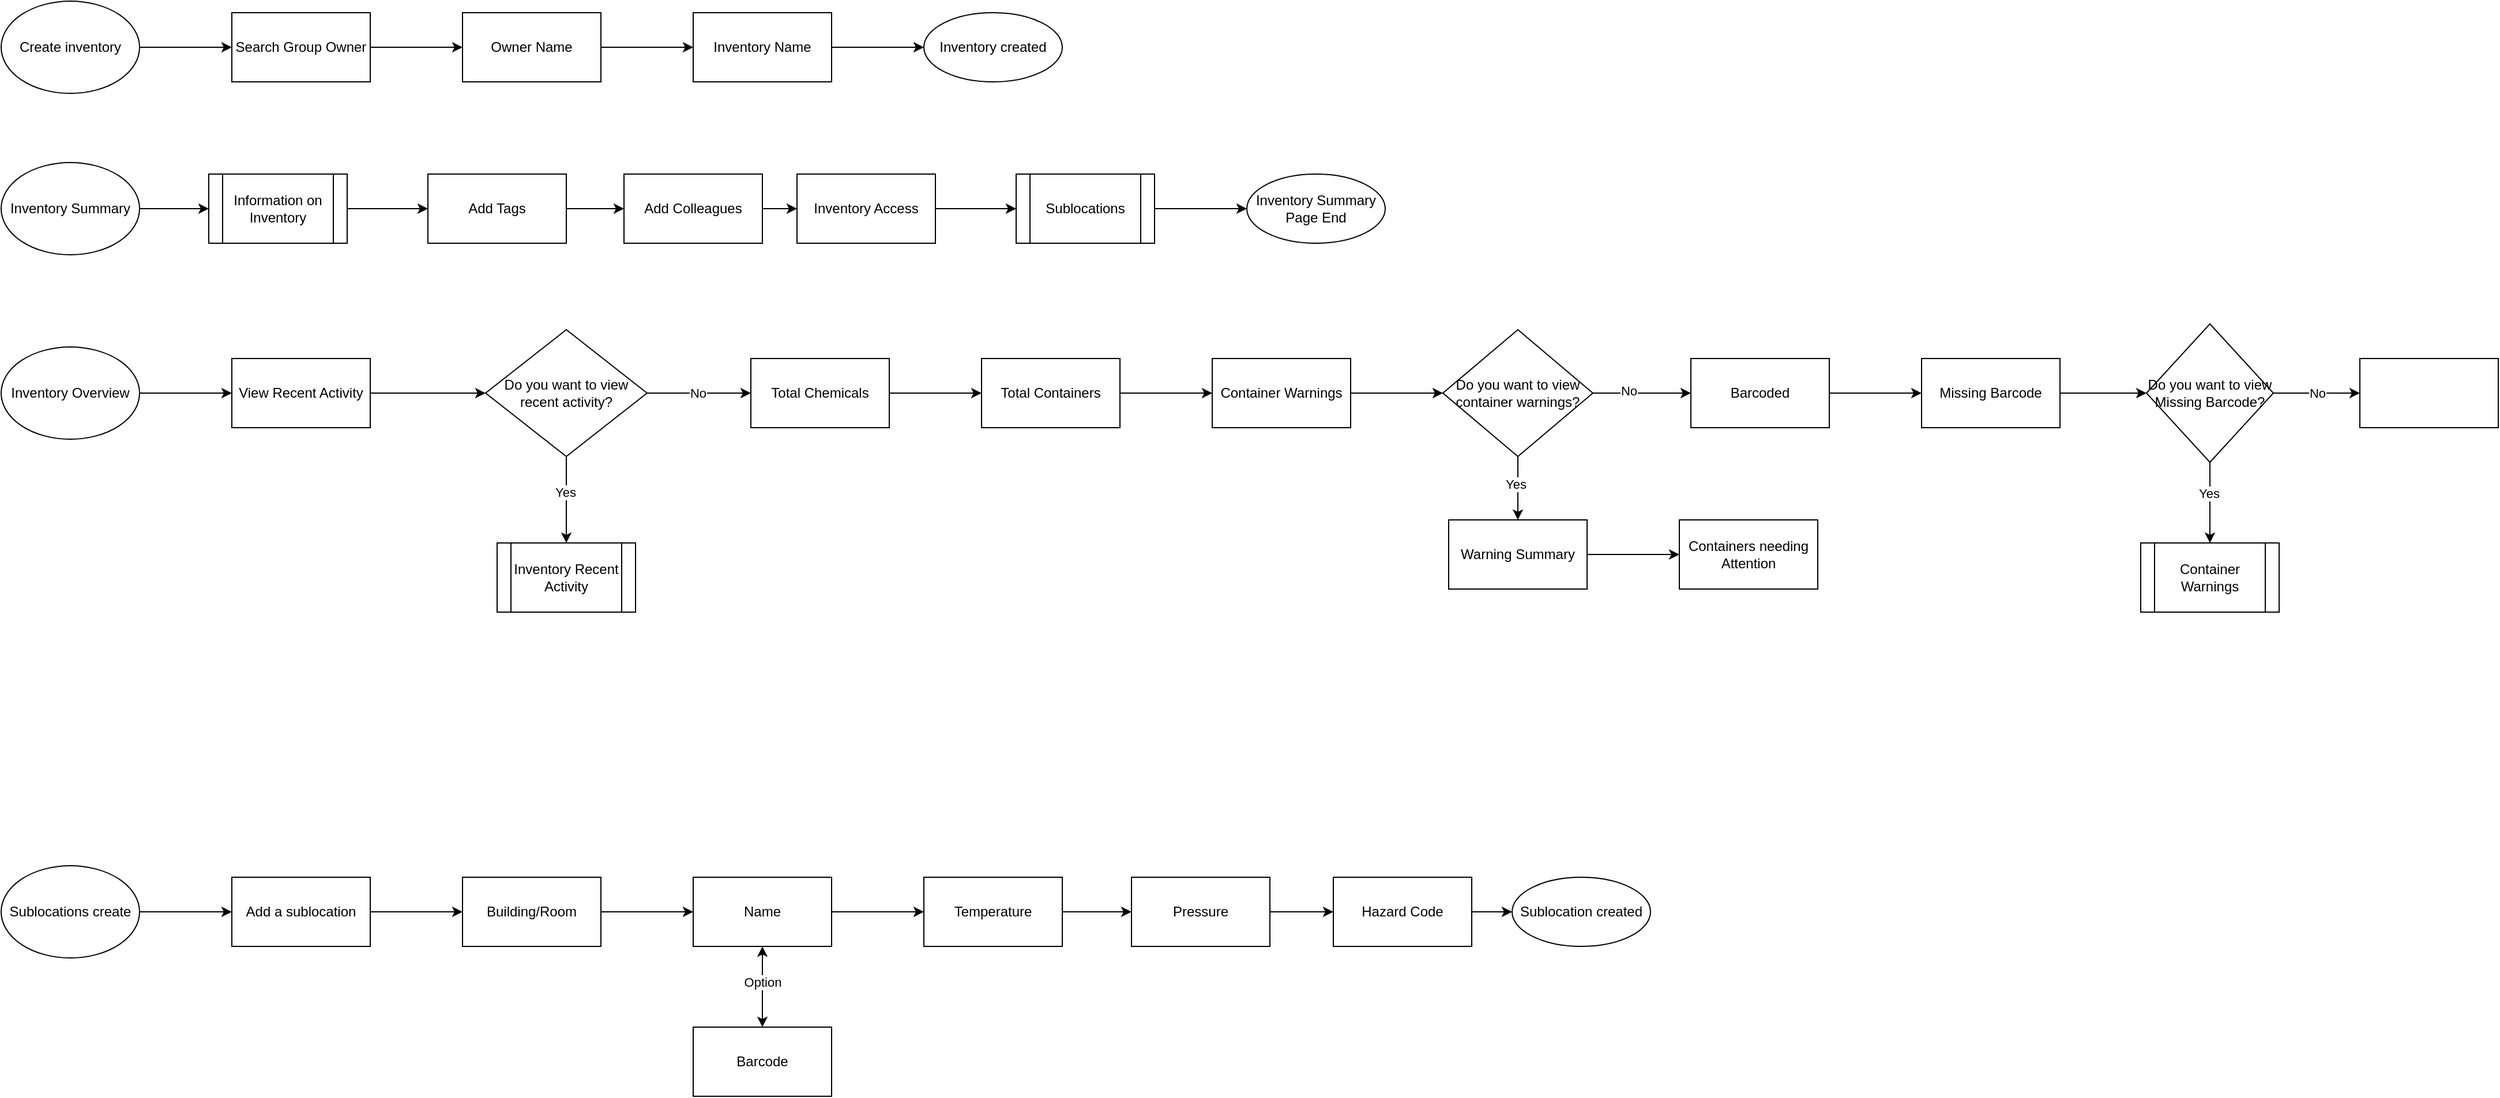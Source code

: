 <mxfile version="16.1.0" type="github">
  <diagram id="J8h-p7_rt16rRzqVJKDh" name="Page-1">
    <mxGraphModel dx="1017" dy="561" grid="1" gridSize="10" guides="1" tooltips="1" connect="1" arrows="1" fold="1" page="1" pageScale="1" pageWidth="850" pageHeight="1100" math="0" shadow="0">
      <root>
        <mxCell id="0" />
        <mxCell id="1" parent="0" />
        <mxCell id="U2cnuOnHCQHUp6ca9xCw-3" value="" style="edgeStyle=orthogonalEdgeStyle;rounded=0;orthogonalLoop=1;jettySize=auto;html=1;" edge="1" parent="1" source="U2cnuOnHCQHUp6ca9xCw-1" target="U2cnuOnHCQHUp6ca9xCw-2">
          <mxGeometry relative="1" as="geometry" />
        </mxCell>
        <mxCell id="U2cnuOnHCQHUp6ca9xCw-1" value="Create inventory" style="ellipse;whiteSpace=wrap;html=1;" vertex="1" parent="1">
          <mxGeometry x="70" y="70" width="120" height="80" as="geometry" />
        </mxCell>
        <mxCell id="U2cnuOnHCQHUp6ca9xCw-5" value="" style="edgeStyle=orthogonalEdgeStyle;rounded=0;orthogonalLoop=1;jettySize=auto;html=1;" edge="1" parent="1" source="U2cnuOnHCQHUp6ca9xCw-2" target="U2cnuOnHCQHUp6ca9xCw-4">
          <mxGeometry relative="1" as="geometry" />
        </mxCell>
        <mxCell id="U2cnuOnHCQHUp6ca9xCw-2" value="Search Group Owner" style="whiteSpace=wrap;html=1;" vertex="1" parent="1">
          <mxGeometry x="270" y="80" width="120" height="60" as="geometry" />
        </mxCell>
        <mxCell id="U2cnuOnHCQHUp6ca9xCw-8" value="" style="edgeStyle=orthogonalEdgeStyle;rounded=0;orthogonalLoop=1;jettySize=auto;html=1;" edge="1" parent="1" source="U2cnuOnHCQHUp6ca9xCw-4" target="U2cnuOnHCQHUp6ca9xCw-7">
          <mxGeometry relative="1" as="geometry" />
        </mxCell>
        <mxCell id="U2cnuOnHCQHUp6ca9xCw-4" value="Owner Name" style="whiteSpace=wrap;html=1;" vertex="1" parent="1">
          <mxGeometry x="470" y="80" width="120" height="60" as="geometry" />
        </mxCell>
        <mxCell id="U2cnuOnHCQHUp6ca9xCw-10" value="" style="edgeStyle=orthogonalEdgeStyle;rounded=0;orthogonalLoop=1;jettySize=auto;html=1;" edge="1" parent="1" source="U2cnuOnHCQHUp6ca9xCw-7" target="U2cnuOnHCQHUp6ca9xCw-9">
          <mxGeometry relative="1" as="geometry" />
        </mxCell>
        <mxCell id="U2cnuOnHCQHUp6ca9xCw-7" value="Inventory Name" style="whiteSpace=wrap;html=1;" vertex="1" parent="1">
          <mxGeometry x="670" y="80" width="120" height="60" as="geometry" />
        </mxCell>
        <mxCell id="U2cnuOnHCQHUp6ca9xCw-9" value="Inventory created" style="ellipse;whiteSpace=wrap;html=1;" vertex="1" parent="1">
          <mxGeometry x="870" y="80" width="120" height="60" as="geometry" />
        </mxCell>
        <mxCell id="U2cnuOnHCQHUp6ca9xCw-21" value="" style="edgeStyle=orthogonalEdgeStyle;rounded=0;orthogonalLoop=1;jettySize=auto;html=1;" edge="1" parent="1" source="U2cnuOnHCQHUp6ca9xCw-11" target="U2cnuOnHCQHUp6ca9xCw-20">
          <mxGeometry relative="1" as="geometry" />
        </mxCell>
        <mxCell id="U2cnuOnHCQHUp6ca9xCw-11" value="Inventory Summary" style="ellipse;whiteSpace=wrap;html=1;" vertex="1" parent="1">
          <mxGeometry x="70" y="210" width="120" height="80" as="geometry" />
        </mxCell>
        <mxCell id="U2cnuOnHCQHUp6ca9xCw-30" value="" style="edgeStyle=orthogonalEdgeStyle;rounded=0;orthogonalLoop=1;jettySize=auto;html=1;" edge="1" parent="1" source="U2cnuOnHCQHUp6ca9xCw-14" target="U2cnuOnHCQHUp6ca9xCw-29">
          <mxGeometry relative="1" as="geometry" />
        </mxCell>
        <mxCell id="U2cnuOnHCQHUp6ca9xCw-14" value="Sublocations" style="shape=process;whiteSpace=wrap;html=1;backgroundOutline=1;" vertex="1" parent="1">
          <mxGeometry x="950" y="220" width="120" height="60" as="geometry" />
        </mxCell>
        <mxCell id="U2cnuOnHCQHUp6ca9xCw-24" value="" style="edgeStyle=orthogonalEdgeStyle;rounded=0;orthogonalLoop=1;jettySize=auto;html=1;" edge="1" parent="1" source="U2cnuOnHCQHUp6ca9xCw-17" target="U2cnuOnHCQHUp6ca9xCw-23">
          <mxGeometry relative="1" as="geometry" />
        </mxCell>
        <mxCell id="U2cnuOnHCQHUp6ca9xCw-17" value="Add Tags" style="whiteSpace=wrap;html=1;" vertex="1" parent="1">
          <mxGeometry x="440" y="220" width="120" height="60" as="geometry" />
        </mxCell>
        <mxCell id="U2cnuOnHCQHUp6ca9xCw-22" value="" style="edgeStyle=orthogonalEdgeStyle;rounded=0;orthogonalLoop=1;jettySize=auto;html=1;" edge="1" parent="1" source="U2cnuOnHCQHUp6ca9xCw-20" target="U2cnuOnHCQHUp6ca9xCw-17">
          <mxGeometry relative="1" as="geometry" />
        </mxCell>
        <mxCell id="U2cnuOnHCQHUp6ca9xCw-20" value="&lt;span&gt;Information on Inventory&lt;/span&gt;" style="shape=process;whiteSpace=wrap;html=1;backgroundOutline=1;" vertex="1" parent="1">
          <mxGeometry x="250" y="220" width="120" height="60" as="geometry" />
        </mxCell>
        <mxCell id="U2cnuOnHCQHUp6ca9xCw-27" value="" style="edgeStyle=orthogonalEdgeStyle;rounded=0;orthogonalLoop=1;jettySize=auto;html=1;" edge="1" parent="1" source="U2cnuOnHCQHUp6ca9xCw-23" target="U2cnuOnHCQHUp6ca9xCw-26">
          <mxGeometry relative="1" as="geometry" />
        </mxCell>
        <mxCell id="U2cnuOnHCQHUp6ca9xCw-23" value="Add Colleagues" style="whiteSpace=wrap;html=1;" vertex="1" parent="1">
          <mxGeometry x="610" y="220" width="120" height="60" as="geometry" />
        </mxCell>
        <mxCell id="U2cnuOnHCQHUp6ca9xCw-28" value="" style="edgeStyle=orthogonalEdgeStyle;rounded=0;orthogonalLoop=1;jettySize=auto;html=1;" edge="1" parent="1" source="U2cnuOnHCQHUp6ca9xCw-26" target="U2cnuOnHCQHUp6ca9xCw-14">
          <mxGeometry relative="1" as="geometry" />
        </mxCell>
        <mxCell id="U2cnuOnHCQHUp6ca9xCw-26" value="Inventory Access" style="whiteSpace=wrap;html=1;" vertex="1" parent="1">
          <mxGeometry x="760" y="220" width="120" height="60" as="geometry" />
        </mxCell>
        <mxCell id="U2cnuOnHCQHUp6ca9xCw-29" value="Inventory Summary Page End" style="ellipse;whiteSpace=wrap;html=1;" vertex="1" parent="1">
          <mxGeometry x="1150" y="220" width="120" height="60" as="geometry" />
        </mxCell>
        <mxCell id="U2cnuOnHCQHUp6ca9xCw-33" value="" style="edgeStyle=orthogonalEdgeStyle;rounded=0;orthogonalLoop=1;jettySize=auto;html=1;" edge="1" parent="1" source="U2cnuOnHCQHUp6ca9xCw-31" target="U2cnuOnHCQHUp6ca9xCw-32">
          <mxGeometry relative="1" as="geometry" />
        </mxCell>
        <mxCell id="U2cnuOnHCQHUp6ca9xCw-31" value="Sublocations create" style="ellipse;whiteSpace=wrap;html=1;" vertex="1" parent="1">
          <mxGeometry x="70" y="820" width="120" height="80" as="geometry" />
        </mxCell>
        <mxCell id="U2cnuOnHCQHUp6ca9xCw-35" value="" style="edgeStyle=orthogonalEdgeStyle;rounded=0;orthogonalLoop=1;jettySize=auto;html=1;" edge="1" parent="1" source="U2cnuOnHCQHUp6ca9xCw-32" target="U2cnuOnHCQHUp6ca9xCw-34">
          <mxGeometry relative="1" as="geometry" />
        </mxCell>
        <mxCell id="U2cnuOnHCQHUp6ca9xCw-32" value="Add a sublocation" style="whiteSpace=wrap;html=1;" vertex="1" parent="1">
          <mxGeometry x="270" y="830" width="120" height="60" as="geometry" />
        </mxCell>
        <mxCell id="U2cnuOnHCQHUp6ca9xCw-37" value="" style="edgeStyle=orthogonalEdgeStyle;rounded=0;orthogonalLoop=1;jettySize=auto;html=1;" edge="1" parent="1" source="U2cnuOnHCQHUp6ca9xCw-34" target="U2cnuOnHCQHUp6ca9xCw-36">
          <mxGeometry relative="1" as="geometry" />
        </mxCell>
        <mxCell id="U2cnuOnHCQHUp6ca9xCw-34" value="Building/Room" style="whiteSpace=wrap;html=1;" vertex="1" parent="1">
          <mxGeometry x="470" y="830" width="120" height="60" as="geometry" />
        </mxCell>
        <mxCell id="U2cnuOnHCQHUp6ca9xCw-42" value="" style="edgeStyle=orthogonalEdgeStyle;rounded=0;orthogonalLoop=1;jettySize=auto;html=1;" edge="1" parent="1" source="U2cnuOnHCQHUp6ca9xCw-36" target="U2cnuOnHCQHUp6ca9xCw-41">
          <mxGeometry relative="1" as="geometry" />
        </mxCell>
        <mxCell id="U2cnuOnHCQHUp6ca9xCw-36" value="Name" style="whiteSpace=wrap;html=1;" vertex="1" parent="1">
          <mxGeometry x="670" y="830" width="120" height="60" as="geometry" />
        </mxCell>
        <mxCell id="U2cnuOnHCQHUp6ca9xCw-38" value="Barcode" style="whiteSpace=wrap;html=1;" vertex="1" parent="1">
          <mxGeometry x="670" y="960" width="120" height="60" as="geometry" />
        </mxCell>
        <mxCell id="U2cnuOnHCQHUp6ca9xCw-40" value="" style="endArrow=classic;startArrow=classic;html=1;rounded=0;entryX=0.5;entryY=1;entryDx=0;entryDy=0;exitX=0.5;exitY=0;exitDx=0;exitDy=0;" edge="1" parent="1" source="U2cnuOnHCQHUp6ca9xCw-38" target="U2cnuOnHCQHUp6ca9xCw-36">
          <mxGeometry width="50" height="50" relative="1" as="geometry">
            <mxPoint x="580" y="990" as="sourcePoint" />
            <mxPoint x="630" y="940" as="targetPoint" />
          </mxGeometry>
        </mxCell>
        <mxCell id="U2cnuOnHCQHUp6ca9xCw-47" value="Option" style="edgeLabel;html=1;align=center;verticalAlign=middle;resizable=0;points=[];" vertex="1" connectable="0" parent="U2cnuOnHCQHUp6ca9xCw-40">
          <mxGeometry x="0.114" relative="1" as="geometry">
            <mxPoint as="offset" />
          </mxGeometry>
        </mxCell>
        <mxCell id="U2cnuOnHCQHUp6ca9xCw-44" value="" style="edgeStyle=orthogonalEdgeStyle;rounded=0;orthogonalLoop=1;jettySize=auto;html=1;" edge="1" parent="1" source="U2cnuOnHCQHUp6ca9xCw-41" target="U2cnuOnHCQHUp6ca9xCw-43">
          <mxGeometry relative="1" as="geometry" />
        </mxCell>
        <mxCell id="U2cnuOnHCQHUp6ca9xCw-41" value="Temperature" style="whiteSpace=wrap;html=1;" vertex="1" parent="1">
          <mxGeometry x="870" y="830" width="120" height="60" as="geometry" />
        </mxCell>
        <mxCell id="U2cnuOnHCQHUp6ca9xCw-51" value="" style="edgeStyle=orthogonalEdgeStyle;rounded=0;orthogonalLoop=1;jettySize=auto;html=1;" edge="1" parent="1" source="U2cnuOnHCQHUp6ca9xCw-43" target="U2cnuOnHCQHUp6ca9xCw-50">
          <mxGeometry relative="1" as="geometry" />
        </mxCell>
        <mxCell id="U2cnuOnHCQHUp6ca9xCw-43" value="Pressure" style="whiteSpace=wrap;html=1;" vertex="1" parent="1">
          <mxGeometry x="1050" y="830" width="120" height="60" as="geometry" />
        </mxCell>
        <mxCell id="U2cnuOnHCQHUp6ca9xCw-45" value="Sublocation created" style="ellipse;whiteSpace=wrap;html=1;" vertex="1" parent="1">
          <mxGeometry x="1380" y="830" width="120" height="60" as="geometry" />
        </mxCell>
        <mxCell id="U2cnuOnHCQHUp6ca9xCw-52" value="" style="edgeStyle=orthogonalEdgeStyle;rounded=0;orthogonalLoop=1;jettySize=auto;html=1;" edge="1" parent="1" source="U2cnuOnHCQHUp6ca9xCw-50" target="U2cnuOnHCQHUp6ca9xCw-45">
          <mxGeometry relative="1" as="geometry" />
        </mxCell>
        <mxCell id="U2cnuOnHCQHUp6ca9xCw-50" value="Hazard Code" style="rounded=0;whiteSpace=wrap;html=1;" vertex="1" parent="1">
          <mxGeometry x="1225" y="830" width="120" height="60" as="geometry" />
        </mxCell>
        <mxCell id="U2cnuOnHCQHUp6ca9xCw-55" value="" style="edgeStyle=orthogonalEdgeStyle;rounded=0;orthogonalLoop=1;jettySize=auto;html=1;" edge="1" parent="1" source="U2cnuOnHCQHUp6ca9xCw-53" target="U2cnuOnHCQHUp6ca9xCw-54">
          <mxGeometry relative="1" as="geometry" />
        </mxCell>
        <mxCell id="U2cnuOnHCQHUp6ca9xCw-53" value="Inventory Overview" style="ellipse;whiteSpace=wrap;html=1;" vertex="1" parent="1">
          <mxGeometry x="70" y="370" width="120" height="80" as="geometry" />
        </mxCell>
        <mxCell id="U2cnuOnHCQHUp6ca9xCw-57" value="" style="edgeStyle=orthogonalEdgeStyle;rounded=0;orthogonalLoop=1;jettySize=auto;html=1;" edge="1" parent="1" source="U2cnuOnHCQHUp6ca9xCw-54" target="U2cnuOnHCQHUp6ca9xCw-56">
          <mxGeometry relative="1" as="geometry" />
        </mxCell>
        <mxCell id="U2cnuOnHCQHUp6ca9xCw-54" value="View Recent Activity" style="whiteSpace=wrap;html=1;" vertex="1" parent="1">
          <mxGeometry x="270" y="380" width="120" height="60" as="geometry" />
        </mxCell>
        <mxCell id="U2cnuOnHCQHUp6ca9xCw-60" value="" style="edgeStyle=orthogonalEdgeStyle;rounded=0;orthogonalLoop=1;jettySize=auto;html=1;" edge="1" parent="1" source="U2cnuOnHCQHUp6ca9xCw-56">
          <mxGeometry relative="1" as="geometry">
            <mxPoint x="560" y="540" as="targetPoint" />
          </mxGeometry>
        </mxCell>
        <mxCell id="U2cnuOnHCQHUp6ca9xCw-61" value="Yes" style="edgeLabel;html=1;align=center;verticalAlign=middle;resizable=0;points=[];" vertex="1" connectable="0" parent="U2cnuOnHCQHUp6ca9xCw-60">
          <mxGeometry x="-0.173" y="-1" relative="1" as="geometry">
            <mxPoint as="offset" />
          </mxGeometry>
        </mxCell>
        <mxCell id="U2cnuOnHCQHUp6ca9xCw-66" value="" style="edgeStyle=orthogonalEdgeStyle;rounded=0;orthogonalLoop=1;jettySize=auto;html=1;" edge="1" parent="1" source="U2cnuOnHCQHUp6ca9xCw-56" target="U2cnuOnHCQHUp6ca9xCw-65">
          <mxGeometry relative="1" as="geometry" />
        </mxCell>
        <mxCell id="U2cnuOnHCQHUp6ca9xCw-67" value="No" style="edgeLabel;html=1;align=center;verticalAlign=middle;resizable=0;points=[];" vertex="1" connectable="0" parent="U2cnuOnHCQHUp6ca9xCw-66">
          <mxGeometry x="-0.022" y="-3" relative="1" as="geometry">
            <mxPoint y="-3" as="offset" />
          </mxGeometry>
        </mxCell>
        <mxCell id="U2cnuOnHCQHUp6ca9xCw-56" value="Do you want to view recent activity?" style="rhombus;whiteSpace=wrap;html=1;" vertex="1" parent="1">
          <mxGeometry x="490" y="355" width="140" height="110" as="geometry" />
        </mxCell>
        <mxCell id="U2cnuOnHCQHUp6ca9xCw-62" value="Inventory Recent Activity" style="shape=process;whiteSpace=wrap;html=1;backgroundOutline=1;" vertex="1" parent="1">
          <mxGeometry x="500" y="540" width="120" height="60" as="geometry" />
        </mxCell>
        <mxCell id="U2cnuOnHCQHUp6ca9xCw-69" value="" style="edgeStyle=orthogonalEdgeStyle;rounded=0;orthogonalLoop=1;jettySize=auto;html=1;" edge="1" parent="1" source="U2cnuOnHCQHUp6ca9xCw-65" target="U2cnuOnHCQHUp6ca9xCw-68">
          <mxGeometry relative="1" as="geometry" />
        </mxCell>
        <mxCell id="U2cnuOnHCQHUp6ca9xCw-65" value="Total Chemicals" style="whiteSpace=wrap;html=1;" vertex="1" parent="1">
          <mxGeometry x="720" y="380" width="120" height="60" as="geometry" />
        </mxCell>
        <mxCell id="U2cnuOnHCQHUp6ca9xCw-71" value="" style="edgeStyle=orthogonalEdgeStyle;rounded=0;orthogonalLoop=1;jettySize=auto;html=1;" edge="1" parent="1" source="U2cnuOnHCQHUp6ca9xCw-68" target="U2cnuOnHCQHUp6ca9xCw-70">
          <mxGeometry relative="1" as="geometry" />
        </mxCell>
        <mxCell id="U2cnuOnHCQHUp6ca9xCw-68" value="Total Containers" style="whiteSpace=wrap;html=1;" vertex="1" parent="1">
          <mxGeometry x="920" y="380" width="120" height="60" as="geometry" />
        </mxCell>
        <mxCell id="U2cnuOnHCQHUp6ca9xCw-73" value="" style="edgeStyle=orthogonalEdgeStyle;rounded=0;orthogonalLoop=1;jettySize=auto;html=1;" edge="1" parent="1" source="U2cnuOnHCQHUp6ca9xCw-70" target="U2cnuOnHCQHUp6ca9xCw-72">
          <mxGeometry relative="1" as="geometry" />
        </mxCell>
        <mxCell id="U2cnuOnHCQHUp6ca9xCw-70" value="Container Warnings" style="whiteSpace=wrap;html=1;" vertex="1" parent="1">
          <mxGeometry x="1120" y="380" width="120" height="60" as="geometry" />
        </mxCell>
        <mxCell id="U2cnuOnHCQHUp6ca9xCw-75" value="" style="edgeStyle=orthogonalEdgeStyle;rounded=0;orthogonalLoop=1;jettySize=auto;html=1;" edge="1" parent="1" source="U2cnuOnHCQHUp6ca9xCw-72" target="U2cnuOnHCQHUp6ca9xCw-74">
          <mxGeometry relative="1" as="geometry" />
        </mxCell>
        <mxCell id="U2cnuOnHCQHUp6ca9xCw-76" value="Yes" style="edgeLabel;html=1;align=center;verticalAlign=middle;resizable=0;points=[];" vertex="1" connectable="0" parent="U2cnuOnHCQHUp6ca9xCw-75">
          <mxGeometry x="-0.124" y="-2" relative="1" as="geometry">
            <mxPoint as="offset" />
          </mxGeometry>
        </mxCell>
        <mxCell id="U2cnuOnHCQHUp6ca9xCw-80" value="" style="edgeStyle=orthogonalEdgeStyle;rounded=0;orthogonalLoop=1;jettySize=auto;html=1;" edge="1" parent="1" source="U2cnuOnHCQHUp6ca9xCw-72" target="U2cnuOnHCQHUp6ca9xCw-79">
          <mxGeometry relative="1" as="geometry" />
        </mxCell>
        <mxCell id="U2cnuOnHCQHUp6ca9xCw-81" value="No" style="edgeLabel;html=1;align=center;verticalAlign=middle;resizable=0;points=[];" vertex="1" connectable="0" parent="U2cnuOnHCQHUp6ca9xCw-80">
          <mxGeometry x="-0.271" y="2" relative="1" as="geometry">
            <mxPoint as="offset" />
          </mxGeometry>
        </mxCell>
        <mxCell id="U2cnuOnHCQHUp6ca9xCw-72" value="Do you want to view container warnings?" style="rhombus;whiteSpace=wrap;html=1;" vertex="1" parent="1">
          <mxGeometry x="1320" y="355" width="130" height="110" as="geometry" />
        </mxCell>
        <mxCell id="U2cnuOnHCQHUp6ca9xCw-78" value="" style="edgeStyle=orthogonalEdgeStyle;rounded=0;orthogonalLoop=1;jettySize=auto;html=1;" edge="1" parent="1" source="U2cnuOnHCQHUp6ca9xCw-74" target="U2cnuOnHCQHUp6ca9xCw-77">
          <mxGeometry relative="1" as="geometry" />
        </mxCell>
        <mxCell id="U2cnuOnHCQHUp6ca9xCw-74" value="Warning Summary" style="whiteSpace=wrap;html=1;" vertex="1" parent="1">
          <mxGeometry x="1325" y="520" width="120" height="60" as="geometry" />
        </mxCell>
        <mxCell id="U2cnuOnHCQHUp6ca9xCw-77" value="Containers needing Attention" style="whiteSpace=wrap;html=1;" vertex="1" parent="1">
          <mxGeometry x="1525" y="520" width="120" height="60" as="geometry" />
        </mxCell>
        <mxCell id="U2cnuOnHCQHUp6ca9xCw-85" value="" style="edgeStyle=orthogonalEdgeStyle;rounded=0;orthogonalLoop=1;jettySize=auto;html=1;" edge="1" parent="1" source="U2cnuOnHCQHUp6ca9xCw-79" target="U2cnuOnHCQHUp6ca9xCw-84">
          <mxGeometry relative="1" as="geometry" />
        </mxCell>
        <mxCell id="U2cnuOnHCQHUp6ca9xCw-79" value="Barcoded" style="whiteSpace=wrap;html=1;" vertex="1" parent="1">
          <mxGeometry x="1535" y="380" width="120" height="60" as="geometry" />
        </mxCell>
        <mxCell id="U2cnuOnHCQHUp6ca9xCw-87" value="" style="edgeStyle=orthogonalEdgeStyle;rounded=0;orthogonalLoop=1;jettySize=auto;html=1;" edge="1" parent="1" source="U2cnuOnHCQHUp6ca9xCw-84" target="U2cnuOnHCQHUp6ca9xCw-86">
          <mxGeometry relative="1" as="geometry" />
        </mxCell>
        <mxCell id="U2cnuOnHCQHUp6ca9xCw-84" value="Missing Barcode" style="whiteSpace=wrap;html=1;" vertex="1" parent="1">
          <mxGeometry x="1735" y="380" width="120" height="60" as="geometry" />
        </mxCell>
        <mxCell id="U2cnuOnHCQHUp6ca9xCw-89" value="No" style="edgeStyle=orthogonalEdgeStyle;rounded=0;orthogonalLoop=1;jettySize=auto;html=1;" edge="1" parent="1" source="U2cnuOnHCQHUp6ca9xCw-86" target="U2cnuOnHCQHUp6ca9xCw-88">
          <mxGeometry relative="1" as="geometry" />
        </mxCell>
        <mxCell id="U2cnuOnHCQHUp6ca9xCw-91" value="" style="edgeStyle=orthogonalEdgeStyle;rounded=0;orthogonalLoop=1;jettySize=auto;html=1;" edge="1" parent="1" source="U2cnuOnHCQHUp6ca9xCw-86">
          <mxGeometry relative="1" as="geometry">
            <mxPoint x="1985" y="540" as="targetPoint" />
          </mxGeometry>
        </mxCell>
        <mxCell id="U2cnuOnHCQHUp6ca9xCw-94" value="Yes" style="edgeLabel;html=1;align=center;verticalAlign=middle;resizable=0;points=[];" vertex="1" connectable="0" parent="U2cnuOnHCQHUp6ca9xCw-91">
          <mxGeometry x="-0.229" y="-1" relative="1" as="geometry">
            <mxPoint as="offset" />
          </mxGeometry>
        </mxCell>
        <mxCell id="U2cnuOnHCQHUp6ca9xCw-86" value="&lt;span&gt;Do you want to view Missing Barcode?&lt;/span&gt;" style="rhombus;whiteSpace=wrap;html=1;" vertex="1" parent="1">
          <mxGeometry x="1930" y="350" width="110" height="120" as="geometry" />
        </mxCell>
        <mxCell id="U2cnuOnHCQHUp6ca9xCw-88" value="" style="whiteSpace=wrap;html=1;" vertex="1" parent="1">
          <mxGeometry x="2115" y="380" width="120" height="60" as="geometry" />
        </mxCell>
        <mxCell id="U2cnuOnHCQHUp6ca9xCw-95" value="Container Warnings" style="shape=process;whiteSpace=wrap;html=1;backgroundOutline=1;" vertex="1" parent="1">
          <mxGeometry x="1925" y="540" width="120" height="60" as="geometry" />
        </mxCell>
      </root>
    </mxGraphModel>
  </diagram>
</mxfile>
